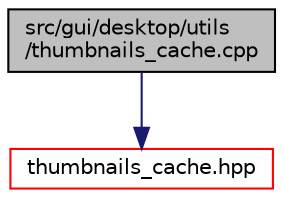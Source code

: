 digraph "src/gui/desktop/utils/thumbnails_cache.cpp"
{
 // LATEX_PDF_SIZE
  edge [fontname="Helvetica",fontsize="10",labelfontname="Helvetica",labelfontsize="10"];
  node [fontname="Helvetica",fontsize="10",shape=record];
  Node1 [label="src/gui/desktop/utils\l/thumbnails_cache.cpp",height=0.2,width=0.4,color="black", fillcolor="grey75", style="filled", fontcolor="black",tooltip=" "];
  Node1 -> Node2 [color="midnightblue",fontsize="10",style="solid",fontname="Helvetica"];
  Node2 [label="thumbnails_cache.hpp",height=0.2,width=0.4,color="red", fillcolor="white", style="filled",URL="$thumbnails__cache_8hpp.html",tooltip=" "];
}
